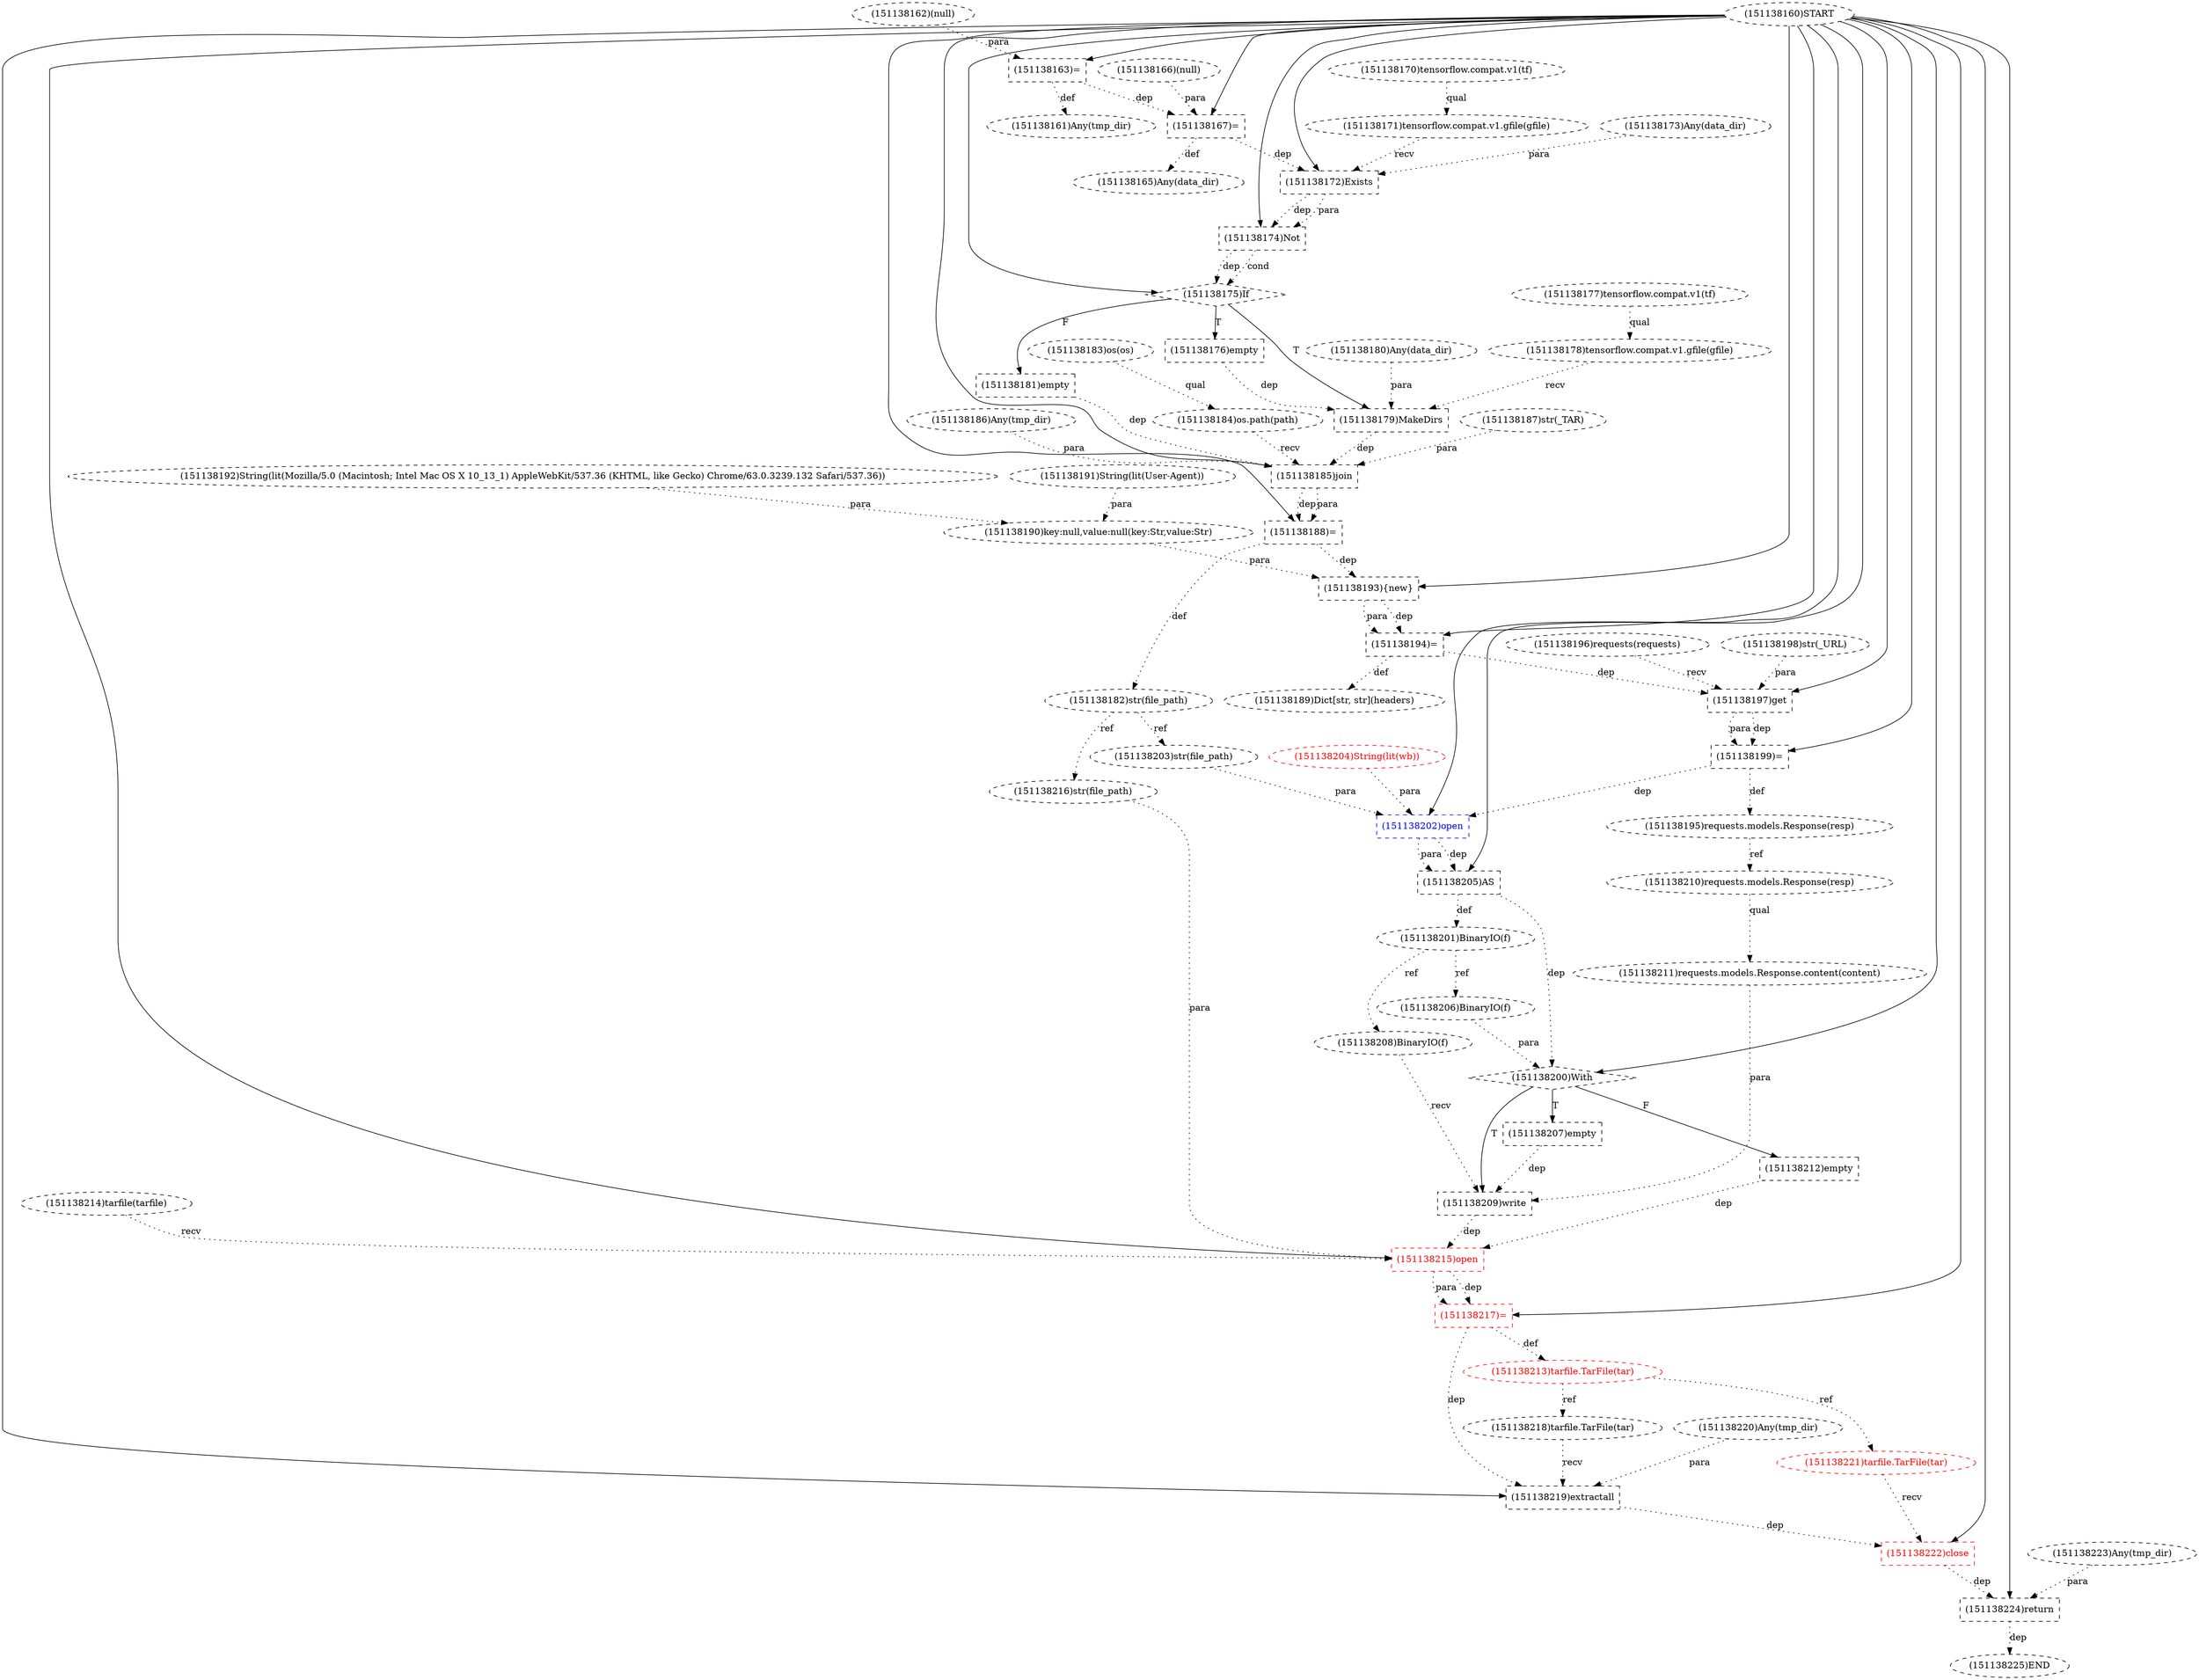 digraph G {
1 [label="(151138163)=" shape=box style=dashed]
2 [label="(151138176)empty" shape=box style=dashed]
3 [label="(151138190)key:null,value:null(key:Str,value:Str)" shape=ellipse style=dashed]
4 [label="(151138208)BinaryIO(f)" shape=ellipse style=dashed]
5 [label="(151138225)END" style=dashed]
6 [label="(151138212)empty" shape=box style=dashed]
7 [label="(151138213)tarfile.TarFile(tar)" shape=ellipse style=dashed color=red fontcolor=red]
8 [label="(151138204)String(lit(wb))" shape=ellipse style=dashed color=red fontcolor=red]
9 [label="(151138218)tarfile.TarFile(tar)" shape=ellipse style=dashed]
10 [label="(151138219)extractall" shape=box style=dashed]
11 [label="(151138162)(null)" shape=ellipse style=dashed]
12 [label="(151138189)Dict[str, str](headers)" shape=ellipse style=dashed]
13 [label="(151138202)open" shape=box style=dashed color=blue fontcolor=blue]
14 [label="(151138201)BinaryIO(f)" shape=ellipse style=dashed]
15 [label="(151138222)close" shape=box style=dashed color=red fontcolor=red]
16 [label="(151138192)String(lit(Mozilla/5.0 (Macintosh; Intel Mac OS X 10_13_1) AppleWebKit/537.36 (KHTML, like Gecko) Chrome/63.0.3239.132 Safari/537.36))" shape=ellipse style=dashed]
17 [label="(151138187)str(_TAR)" shape=ellipse style=dashed]
18 [label="(151138175)If" shape=diamond style=dashed]
19 [label="(151138196)requests(requests)" shape=ellipse style=dashed]
20 [label="(151138170)tensorflow.compat.v1(tf)" shape=ellipse style=dashed]
21 [label="(151138198)str(_URL)" shape=ellipse style=dashed]
22 [label="(151138180)Any(data_dir)" shape=ellipse style=dashed]
23 [label="(151138183)os(os)" shape=ellipse style=dashed]
24 [label="(151138211)requests.models.Response.content(content)" shape=ellipse style=dashed]
25 [label="(151138221)tarfile.TarFile(tar)" shape=ellipse style=dashed color=red fontcolor=red]
26 [label="(151138165)Any(data_dir)" shape=ellipse style=dashed]
27 [label="(151138186)Any(tmp_dir)" shape=ellipse style=dashed]
28 [label="(151138171)tensorflow.compat.v1.gfile(gfile)" shape=ellipse style=dashed]
29 [label="(151138160)START" style=dashed]
30 [label="(151138195)requests.models.Response(resp)" shape=ellipse style=dashed]
31 [label="(151138166)(null)" shape=ellipse style=dashed]
32 [label="(151138178)tensorflow.compat.v1.gfile(gfile)" shape=ellipse style=dashed]
33 [label="(151138181)empty" shape=box style=dashed]
34 [label="(151138200)With" shape=diamond style=dashed]
35 [label="(151138197)get" shape=box style=dashed]
36 [label="(151138209)write" shape=box style=dashed]
37 [label="(151138174)Not" shape=box style=dashed]
38 [label="(151138167)=" shape=box style=dashed]
39 [label="(151138220)Any(tmp_dir)" shape=ellipse style=dashed]
40 [label="(151138188)=" shape=box style=dashed]
41 [label="(151138224)return" shape=box style=dashed]
42 [label="(151138223)Any(tmp_dir)" shape=ellipse style=dashed]
43 [label="(151138172)Exists" shape=box style=dashed]
44 [label="(151138215)open" shape=box style=dashed color=red fontcolor=red]
45 [label="(151138194)=" shape=box style=dashed]
46 [label="(151138161)Any(tmp_dir)" shape=ellipse style=dashed]
47 [label="(151138185)join" shape=box style=dashed]
48 [label="(151138205)AS" shape=box style=dashed]
49 [label="(151138193){new}" shape=box style=dashed]
50 [label="(151138173)Any(data_dir)" shape=ellipse style=dashed]
51 [label="(151138184)os.path(path)" shape=ellipse style=dashed]
52 [label="(151138217)=" shape=box style=dashed color=red fontcolor=red]
53 [label="(151138179)MakeDirs" shape=box style=dashed]
54 [label="(151138191)String(lit(User-Agent))" shape=ellipse style=dashed]
55 [label="(151138206)BinaryIO(f)" shape=ellipse style=dashed]
56 [label="(151138203)str(file_path)" shape=ellipse style=dashed]
57 [label="(151138207)empty" shape=box style=dashed]
58 [label="(151138177)tensorflow.compat.v1(tf)" shape=ellipse style=dashed]
59 [label="(151138182)str(file_path)" shape=ellipse style=dashed]
60 [label="(151138214)tarfile(tarfile)" shape=ellipse style=dashed]
61 [label="(151138216)str(file_path)" shape=ellipse style=dashed]
62 [label="(151138210)requests.models.Response(resp)" shape=ellipse style=dashed]
63 [label="(151138199)=" shape=box style=dashed]
29 -> 1 [label="" style=solid];
11 -> 1 [label="para" style=dotted];
18 -> 2 [label="T"];
54 -> 3 [label="para" style=dotted];
16 -> 3 [label="para" style=dotted];
14 -> 4 [label="ref" style=dotted];
41 -> 5 [label="dep" style=dotted];
34 -> 6 [label="F"];
52 -> 7 [label="def" style=dotted];
7 -> 9 [label="ref" style=dotted];
29 -> 10 [label="" style=solid];
9 -> 10 [label="recv" style=dotted];
39 -> 10 [label="para" style=dotted];
52 -> 10 [label="dep" style=dotted];
45 -> 12 [label="def" style=dotted];
29 -> 13 [label="" style=solid];
56 -> 13 [label="para" style=dotted];
8 -> 13 [label="para" style=dotted];
63 -> 13 [label="dep" style=dotted];
48 -> 14 [label="def" style=dotted];
29 -> 15 [label="" style=solid];
25 -> 15 [label="recv" style=dotted];
10 -> 15 [label="dep" style=dotted];
29 -> 18 [label="" style=solid];
37 -> 18 [label="dep" style=dotted];
37 -> 18 [label="cond" style=dotted];
62 -> 24 [label="qual" style=dotted];
7 -> 25 [label="ref" style=dotted];
38 -> 26 [label="def" style=dotted];
20 -> 28 [label="qual" style=dotted];
63 -> 30 [label="def" style=dotted];
58 -> 32 [label="qual" style=dotted];
18 -> 33 [label="F"];
29 -> 34 [label="" style=solid];
48 -> 34 [label="dep" style=dotted];
55 -> 34 [label="para" style=dotted];
29 -> 35 [label="" style=solid];
19 -> 35 [label="recv" style=dotted];
21 -> 35 [label="para" style=dotted];
45 -> 35 [label="dep" style=dotted];
34 -> 36 [label="T"];
4 -> 36 [label="recv" style=dotted];
24 -> 36 [label="para" style=dotted];
57 -> 36 [label="dep" style=dotted];
29 -> 37 [label="" style=solid];
43 -> 37 [label="dep" style=dotted];
43 -> 37 [label="para" style=dotted];
29 -> 38 [label="" style=solid];
31 -> 38 [label="para" style=dotted];
1 -> 38 [label="dep" style=dotted];
29 -> 40 [label="" style=solid];
47 -> 40 [label="dep" style=dotted];
47 -> 40 [label="para" style=dotted];
29 -> 41 [label="" style=solid];
42 -> 41 [label="para" style=dotted];
15 -> 41 [label="dep" style=dotted];
29 -> 43 [label="" style=solid];
28 -> 43 [label="recv" style=dotted];
50 -> 43 [label="para" style=dotted];
38 -> 43 [label="dep" style=dotted];
29 -> 44 [label="" style=solid];
60 -> 44 [label="recv" style=dotted];
61 -> 44 [label="para" style=dotted];
36 -> 44 [label="dep" style=dotted];
6 -> 44 [label="dep" style=dotted];
29 -> 45 [label="" style=solid];
49 -> 45 [label="dep" style=dotted];
49 -> 45 [label="para" style=dotted];
1 -> 46 [label="def" style=dotted];
29 -> 47 [label="" style=solid];
51 -> 47 [label="recv" style=dotted];
27 -> 47 [label="para" style=dotted];
17 -> 47 [label="para" style=dotted];
53 -> 47 [label="dep" style=dotted];
33 -> 47 [label="dep" style=dotted];
29 -> 48 [label="" style=solid];
13 -> 48 [label="dep" style=dotted];
13 -> 48 [label="para" style=dotted];
29 -> 49 [label="" style=solid];
3 -> 49 [label="para" style=dotted];
40 -> 49 [label="dep" style=dotted];
23 -> 51 [label="qual" style=dotted];
29 -> 52 [label="" style=solid];
44 -> 52 [label="dep" style=dotted];
44 -> 52 [label="para" style=dotted];
18 -> 53 [label="T"];
32 -> 53 [label="recv" style=dotted];
22 -> 53 [label="para" style=dotted];
2 -> 53 [label="dep" style=dotted];
14 -> 55 [label="ref" style=dotted];
59 -> 56 [label="ref" style=dotted];
34 -> 57 [label="T"];
40 -> 59 [label="def" style=dotted];
59 -> 61 [label="ref" style=dotted];
30 -> 62 [label="ref" style=dotted];
29 -> 63 [label="" style=solid];
35 -> 63 [label="dep" style=dotted];
35 -> 63 [label="para" style=dotted];
}